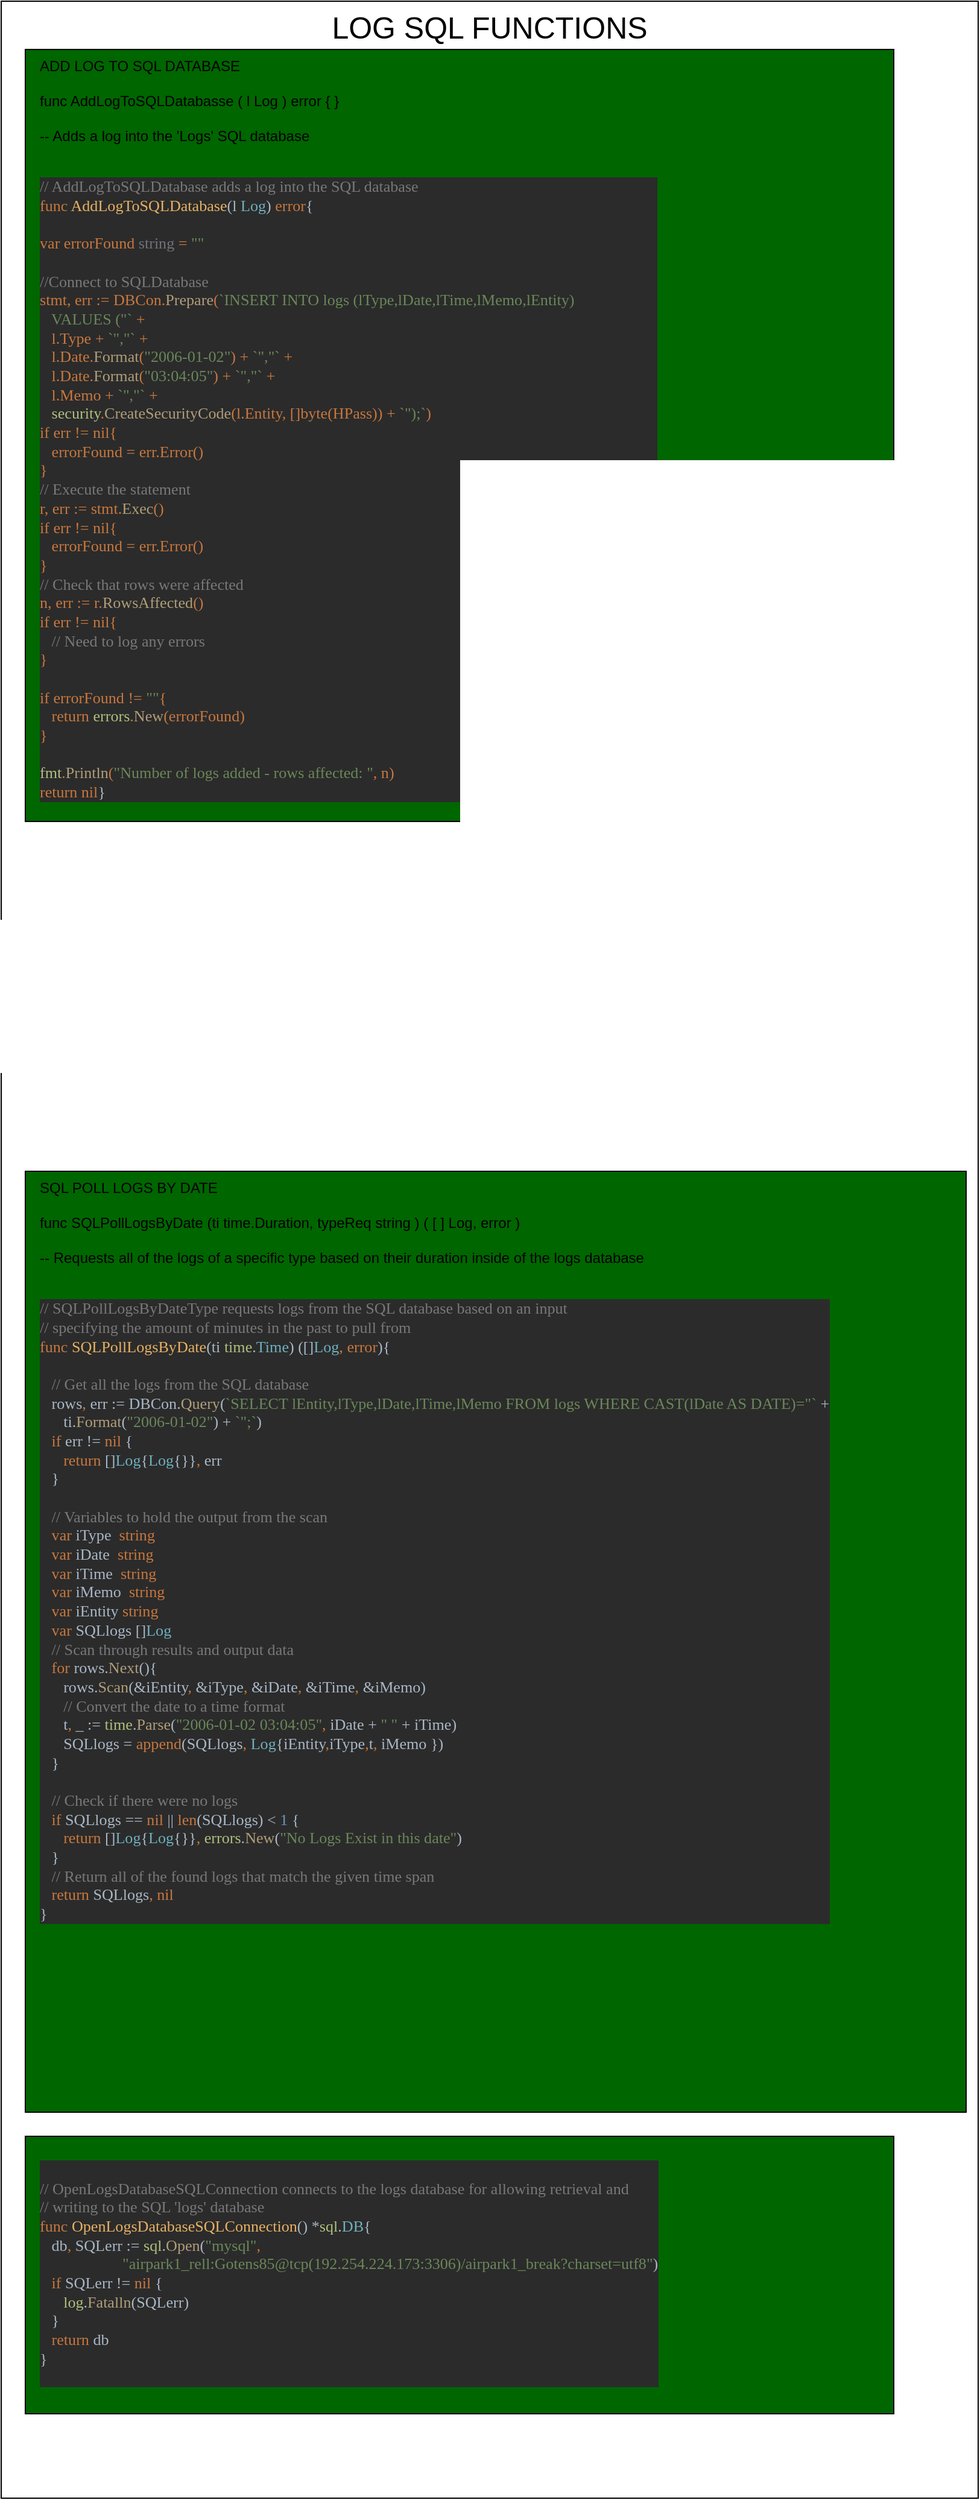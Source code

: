 <mxfile version="12.9.8" type="github">
  <diagram id="lD6KHarhcCYwHScnSqFV" name="Page-1">
    <mxGraphModel dx="1251" dy="2060" grid="1" gridSize="10" guides="1" tooltips="1" connect="1" arrows="1" fold="1" page="1" pageScale="1" pageWidth="850" pageHeight="1100" math="0" shadow="0">
      <root>
        <mxCell id="0" />
        <mxCell id="1" parent="0" />
        <mxCell id="ufBeylbA63SAaLsGzbN_-1" value="&lt;font style=&quot;font-size: 25px&quot;&gt;LOG SQL FUNCTIONS&lt;/font&gt;" style="rounded=0;whiteSpace=wrap;html=1;verticalAlign=top;" parent="1" vertex="1">
          <mxGeometry x="10" y="-200" width="810" height="2070" as="geometry" />
        </mxCell>
        <mxCell id="ufBeylbA63SAaLsGzbN_-2" value="&lt;div&gt;ADD LOG TO SQL DATABASE&lt;br&gt;&lt;/div&gt;&lt;div&gt;&lt;br&gt;&lt;/div&gt;&lt;div&gt;func AddLogToSQLDatabasse ( l Log ) error { }&lt;br&gt;&lt;/div&gt;&lt;div&gt;&lt;br&gt;&lt;/div&gt;&lt;div&gt;-- Adds a log into the &#39;Logs&#39; SQL database&lt;br&gt;&lt;/div&gt;&lt;div&gt;&lt;br&gt;&lt;/div&gt;&lt;div&gt;&lt;pre style=&quot;background-color: #2b2b2b ; color: #a9b7c6 ; font-family: &amp;#34;consolas&amp;#34; ; font-size: 9.8pt&quot;&gt;&lt;span style=&quot;color: #787878&quot;&gt;// AddLogToSQLDatabase adds a log into the SQL database&lt;br&gt;&lt;/span&gt;&lt;span style=&quot;color: #c7773e&quot;&gt;func &lt;/span&gt;&lt;span style=&quot;color: #e6b163&quot;&gt;AddLogToSQLDatabase&lt;/span&gt;(l &lt;span style=&quot;color: #6fafbd&quot;&gt;Log&lt;/span&gt;) &lt;span style=&quot;color: #c7773e&quot;&gt;error&lt;/span&gt;{&lt;br&gt;   &lt;span style=&quot;color: #c7773e&quot;&gt;&lt;br&gt;&lt;span style=&quot;color: #c7773e&quot;&gt;var &lt;/span&gt;errorFound &lt;span style=&quot;color: #72737a&quot;&gt;string &lt;/span&gt;= &lt;span style=&quot;color: #6a8759&quot;&gt;&quot;&quot;&lt;br&gt;&lt;/span&gt;&lt;span style=&quot;color: #6a8759&quot;&gt;&lt;br&gt;&lt;/span&gt;&lt;span style=&quot;color: #787878&quot;&gt;//Connect to SQLDatabase&lt;br&gt;&lt;/span&gt;stmt&lt;span style=&quot;color: #cc7832&quot;&gt;, &lt;/span&gt;err := DBCon.&lt;span style=&quot;color: #b09d79&quot;&gt;Prepare&lt;/span&gt;(&lt;span style=&quot;color: #6a8759&quot;&gt;`INSERT INTO logs (lType,lDate,lTime,lMemo,lEntity)                     &lt;br&gt;&lt;/span&gt;&lt;span style=&quot;color: #6a8759&quot;&gt;   VALUES (&quot;` &lt;/span&gt;+&lt;br&gt;   l.Type + &lt;span style=&quot;color: #6a8759&quot;&gt;`&quot;,&quot;` &lt;/span&gt;+&lt;br&gt;   l.Date.&lt;span style=&quot;color: #b09d79&quot;&gt;Format&lt;/span&gt;(&lt;span style=&quot;color: #6a8759&quot;&gt;&quot;2006-01-02&quot;&lt;/span&gt;) + &lt;span style=&quot;color: #6a8759&quot;&gt;`&quot;,&quot;` &lt;/span&gt;+&lt;br&gt;   l.Date.&lt;span style=&quot;color: #b09d79&quot;&gt;Format&lt;/span&gt;(&lt;span style=&quot;color: #6a8759&quot;&gt;&quot;03:04:05&quot;&lt;/span&gt;) + &lt;span style=&quot;color: #6a8759&quot;&gt;`&quot;,&quot;` &lt;/span&gt;+&lt;br&gt;   l.Memo + &lt;span style=&quot;color: #6a8759&quot;&gt;`&quot;,&quot;` &lt;/span&gt;+&lt;br&gt;   &lt;span style=&quot;color: #afbf7e&quot;&gt;security&lt;/span&gt;.&lt;span style=&quot;color: #b09d79&quot;&gt;CreateSecurityCode&lt;/span&gt;(l.Entity&lt;span style=&quot;color: #cc7832&quot;&gt;, &lt;/span&gt;[]&lt;span style=&quot;color: #c7773e&quot;&gt;byte&lt;/span&gt;(HPass)) + &lt;span style=&quot;color: #6a8759&quot;&gt;`&quot;);`&lt;/span&gt;)&lt;br&gt;&lt;span style=&quot;color: #c7773e&quot;&gt;if &lt;/span&gt;err != &lt;span style=&quot;color: #c7773e&quot;&gt;nil&lt;/span&gt;{&lt;br&gt;   errorFound = err.&lt;span style=&quot;color: #c7773e&quot;&gt;Error&lt;/span&gt;()&lt;br&gt;}&lt;br&gt;&lt;span style=&quot;color: #787878&quot;&gt;// Execute the statement&lt;br&gt;&lt;/span&gt;r&lt;span style=&quot;color: #cc7832&quot;&gt;, &lt;/span&gt;err := stmt.&lt;span style=&quot;color: #b09d79&quot;&gt;Exec&lt;/span&gt;()&lt;br&gt;&lt;span style=&quot;color: #c7773e&quot;&gt;if &lt;/span&gt;err != &lt;span style=&quot;color: #c7773e&quot;&gt;nil&lt;/span&gt;{&lt;br&gt;   errorFound = err.&lt;span style=&quot;color: #c7773e&quot;&gt;Error&lt;/span&gt;()&lt;br&gt;}&lt;br&gt;&lt;span style=&quot;color: #787878&quot;&gt;// Check that rows were affected&lt;br&gt;&lt;/span&gt;n&lt;span style=&quot;color: #cc7832&quot;&gt;, &lt;/span&gt;err := r.&lt;span style=&quot;color: #b09d79&quot;&gt;RowsAffected&lt;/span&gt;()&lt;br&gt;&lt;span style=&quot;color: #c7773e&quot;&gt;if &lt;/span&gt;err != &lt;span style=&quot;color: #c7773e&quot;&gt;nil&lt;/span&gt;{&lt;br&gt;   &lt;span style=&quot;color: #787878&quot;&gt;// Need to log any errors&lt;br&gt;&lt;/span&gt;}&lt;br&gt;&lt;br&gt;&lt;span style=&quot;color: #c7773e&quot;&gt;if &lt;/span&gt;errorFound != &lt;span style=&quot;color: #6a8759&quot;&gt;&quot;&quot;&lt;/span&gt;{&lt;br&gt;   &lt;span style=&quot;color: #c7773e&quot;&gt;return &lt;/span&gt;&lt;span style=&quot;color: #afbf7e&quot;&gt;errors&lt;/span&gt;.&lt;span style=&quot;color: #b09d79&quot;&gt;New&lt;/span&gt;(errorFound)&lt;br&gt;}&lt;br&gt;&lt;br&gt;&lt;span style=&quot;color: #afbf7e&quot;&gt;fmt&lt;/span&gt;.&lt;span style=&quot;color: #b09d79&quot;&gt;Println&lt;/span&gt;(&lt;span style=&quot;color: #6a8759&quot;&gt;&quot;Number of logs added - rows affected: &quot;&lt;/span&gt;&lt;span style=&quot;color: #cc7832&quot;&gt;, &lt;/span&gt;n)&lt;br&gt;&lt;span style=&quot;color: #c7773e&quot;&gt;return nil&lt;/span&gt;&lt;/span&gt;}&lt;/pre&gt;&lt;/div&gt;&lt;div&gt;&lt;br&gt;&lt;br&gt;&lt;/div&gt;" style="rounded=0;whiteSpace=wrap;html=1;fillColor=#006600;align=left;verticalAlign=top;spacingLeft=10;" parent="1" vertex="1">
          <mxGeometry x="30" y="-160" width="720" height="640" as="geometry" />
        </mxCell>
        <mxCell id="ufBeylbA63SAaLsGzbN_-3" value="&lt;div&gt;SQL POLL LOGS BY DATE&lt;br&gt;&lt;/div&gt;&lt;div&gt;&lt;br&gt;&lt;/div&gt;&lt;div&gt;func SQLPollLogsByDate (ti time.Duration, typeReq string ) ( [ ] Log, error )&lt;br&gt;&lt;/div&gt;&lt;div&gt;&lt;br&gt;&lt;/div&gt;&lt;div&gt;-- Requests all of the logs of a specific type based on their duration inside of the logs database&lt;br&gt;&lt;/div&gt;&lt;div&gt;&lt;br&gt;&lt;/div&gt;&lt;div&gt;&lt;pre style=&quot;background-color: #2b2b2b ; color: #a9b7c6 ; font-family: &amp;#34;consolas&amp;#34; ; font-size: 9.8pt&quot;&gt;&lt;span style=&quot;color: #787878&quot;&gt;// SQLPollLogsByDateType requests logs from the SQL database based on an input&lt;br&gt;&lt;/span&gt;&lt;span style=&quot;color: #787878&quot;&gt;// specifying the amount of minutes in the past to pull from&lt;br&gt;&lt;/span&gt;&lt;span style=&quot;color: #c7773e&quot;&gt;func &lt;/span&gt;&lt;span style=&quot;color: #e6b163&quot;&gt;SQLPollLogsByDate&lt;/span&gt;(ti &lt;span style=&quot;color: #afbf7e&quot;&gt;time&lt;/span&gt;.&lt;span style=&quot;color: #6fafbd&quot;&gt;Time&lt;/span&gt;) ([]&lt;span style=&quot;color: #6fafbd&quot;&gt;Log&lt;/span&gt;&lt;span style=&quot;color: #cc7832&quot;&gt;, &lt;/span&gt;&lt;span style=&quot;color: #c7773e&quot;&gt;error&lt;/span&gt;){&lt;br&gt;&lt;br&gt;   &lt;span style=&quot;color: #787878&quot;&gt;// Get all the logs from the SQL database&lt;br&gt;&lt;/span&gt;&lt;span style=&quot;color: #787878&quot;&gt;   &lt;/span&gt;rows&lt;span style=&quot;color: #cc7832&quot;&gt;, &lt;/span&gt;err := DBCon.&lt;span style=&quot;color: #b09d79&quot;&gt;Query&lt;/span&gt;(&lt;span style=&quot;color: #6a8759&quot;&gt;`SELECT lEntity,lType,lDate,lTime,lMemo FROM logs WHERE CAST(lDate AS DATE)=&quot;` &lt;/span&gt;+&lt;br&gt;      ti.&lt;span style=&quot;color: #b09d79&quot;&gt;Format&lt;/span&gt;(&lt;span style=&quot;color: #6a8759&quot;&gt;&quot;2006-01-02&quot;&lt;/span&gt;) + &lt;span style=&quot;color: #6a8759&quot;&gt;`&quot;;`&lt;/span&gt;)&lt;br&gt;   &lt;span style=&quot;color: #c7773e&quot;&gt;if &lt;/span&gt;err != &lt;span style=&quot;color: #c7773e&quot;&gt;nil &lt;/span&gt;{&lt;br&gt;      &lt;span style=&quot;color: #c7773e&quot;&gt;return &lt;/span&gt;[]&lt;span style=&quot;color: #6fafbd&quot;&gt;Log&lt;/span&gt;{&lt;span style=&quot;color: #6fafbd&quot;&gt;Log&lt;/span&gt;{}}&lt;span style=&quot;color: #cc7832&quot;&gt;, &lt;/span&gt;err&lt;br&gt;   }&lt;br&gt;&lt;br&gt;   &lt;span style=&quot;color: #787878&quot;&gt;// Variables to hold the output from the scan&lt;br&gt;&lt;/span&gt;&lt;span style=&quot;color: #787878&quot;&gt;   &lt;/span&gt;&lt;span style=&quot;color: #c7773e&quot;&gt;var &lt;/span&gt;iType  &lt;span style=&quot;color: #c7773e&quot;&gt;string&lt;br&gt;&lt;/span&gt;&lt;span style=&quot;color: #c7773e&quot;&gt;   var &lt;/span&gt;iDate  &lt;span style=&quot;color: #c7773e&quot;&gt;string&lt;br&gt;&lt;/span&gt;&lt;span style=&quot;color: #c7773e&quot;&gt;   var &lt;/span&gt;iTime  &lt;span style=&quot;color: #c7773e&quot;&gt;string&lt;br&gt;&lt;/span&gt;&lt;span style=&quot;color: #c7773e&quot;&gt;   var &lt;/span&gt;iMemo  &lt;span style=&quot;color: #c7773e&quot;&gt;string&lt;br&gt;&lt;/span&gt;&lt;span style=&quot;color: #c7773e&quot;&gt;   var &lt;/span&gt;iEntity &lt;span style=&quot;color: #c7773e&quot;&gt;string&lt;br&gt;&lt;/span&gt;&lt;span style=&quot;color: #c7773e&quot;&gt;   var &lt;/span&gt;SQLlogs []&lt;span style=&quot;color: #6fafbd&quot;&gt;Log&lt;br&gt;&lt;/span&gt;&lt;span style=&quot;color: #6fafbd&quot;&gt;   &lt;/span&gt;&lt;span style=&quot;color: #787878&quot;&gt;// Scan through results and output data&lt;br&gt;&lt;/span&gt;&lt;span style=&quot;color: #787878&quot;&gt;   &lt;/span&gt;&lt;span style=&quot;color: #c7773e&quot;&gt;for &lt;/span&gt;rows.&lt;span style=&quot;color: #b09d79&quot;&gt;Next&lt;/span&gt;(){&lt;br&gt;      rows.&lt;span style=&quot;color: #b09d79&quot;&gt;Scan&lt;/span&gt;(&amp;amp;iEntity&lt;span style=&quot;color: #cc7832&quot;&gt;, &lt;/span&gt;&amp;amp;iType&lt;span style=&quot;color: #cc7832&quot;&gt;, &lt;/span&gt;&amp;amp;iDate&lt;span style=&quot;color: #cc7832&quot;&gt;, &lt;/span&gt;&amp;amp;iTime&lt;span style=&quot;color: #cc7832&quot;&gt;, &lt;/span&gt;&amp;amp;iMemo)&lt;br&gt;      &lt;span style=&quot;color: #787878&quot;&gt;// Convert the date to a time format&lt;br&gt;&lt;/span&gt;&lt;span style=&quot;color: #787878&quot;&gt;      &lt;/span&gt;t&lt;span style=&quot;color: #cc7832&quot;&gt;, &lt;/span&gt;_ := &lt;span style=&quot;color: #afbf7e&quot;&gt;time&lt;/span&gt;.&lt;span style=&quot;color: #b09d79&quot;&gt;Parse&lt;/span&gt;(&lt;span style=&quot;color: #6a8759&quot;&gt;&quot;2006-01-02 03:04:05&quot;&lt;/span&gt;&lt;span style=&quot;color: #cc7832&quot;&gt;, &lt;/span&gt;iDate + &lt;span style=&quot;color: #6a8759&quot;&gt;&quot; &quot; &lt;/span&gt;+ iTime)&lt;br&gt;      SQLlogs = &lt;span style=&quot;color: #c7773e&quot;&gt;append&lt;/span&gt;(SQLlogs&lt;span style=&quot;color: #cc7832&quot;&gt;, &lt;/span&gt;&lt;span style=&quot;color: #6fafbd&quot;&gt;Log&lt;/span&gt;{iEntity&lt;span style=&quot;color: #cc7832&quot;&gt;,&lt;/span&gt;iType&lt;span style=&quot;color: #cc7832&quot;&gt;,&lt;/span&gt;t&lt;span style=&quot;color: #cc7832&quot;&gt;, &lt;/span&gt;iMemo })&lt;br&gt;   }&lt;br&gt;&lt;br&gt;   &lt;span style=&quot;color: #787878&quot;&gt;// Check if there were no logs&lt;br&gt;&lt;/span&gt;&lt;span style=&quot;color: #787878&quot;&gt;   &lt;/span&gt;&lt;span style=&quot;color: #c7773e&quot;&gt;if &lt;/span&gt;SQLlogs == &lt;span style=&quot;color: #c7773e&quot;&gt;nil &lt;/span&gt;|| &lt;span style=&quot;color: #c7773e&quot;&gt;len&lt;/span&gt;(SQLlogs) &amp;lt; &lt;span style=&quot;color: #6897bb&quot;&gt;1 &lt;/span&gt;{&lt;br&gt;      &lt;span style=&quot;color: #c7773e&quot;&gt;return &lt;/span&gt;[]&lt;span style=&quot;color: #6fafbd&quot;&gt;Log&lt;/span&gt;{&lt;span style=&quot;color: #6fafbd&quot;&gt;Log&lt;/span&gt;{}}&lt;span style=&quot;color: #cc7832&quot;&gt;, &lt;/span&gt;&lt;span style=&quot;color: #afbf7e&quot;&gt;errors&lt;/span&gt;.&lt;span style=&quot;color: #b09d79&quot;&gt;New&lt;/span&gt;(&lt;span style=&quot;color: #6a8759&quot;&gt;&quot;No Logs Exist in this date&quot;&lt;/span&gt;)&lt;br&gt;   }&lt;br&gt;   &lt;span style=&quot;color: #787878&quot;&gt;// Return all of the found logs that match the given time span&lt;br&gt;&lt;/span&gt;&lt;span style=&quot;color: #787878&quot;&gt;   &lt;/span&gt;&lt;span style=&quot;color: #c7773e&quot;&gt;return &lt;/span&gt;SQLlogs&lt;span style=&quot;color: #cc7832&quot;&gt;, &lt;/span&gt;&lt;span style=&quot;color: #c7773e&quot;&gt;nil&lt;br&gt;&lt;/span&gt;}&lt;/pre&gt;&lt;/div&gt;&lt;div&gt;&lt;br&gt;&lt;br&gt;&lt;/div&gt;" style="rounded=0;whiteSpace=wrap;html=1;fillColor=#006600;align=left;verticalAlign=top;spacingLeft=10;" parent="1" vertex="1">
          <mxGeometry x="30" y="770" width="780" height="780" as="geometry" />
        </mxCell>
        <mxCell id="ufBeylbA63SAaLsGzbN_-4" value="&lt;pre style=&quot;background-color: #2b2b2b ; color: #a9b7c6 ; font-family: &amp;#34;consolas&amp;#34; ; font-size: 9.8pt&quot;&gt;&lt;br&gt;&lt;span style=&quot;color: #c7773e&quot;&gt;&lt;span style=&quot;color: #787878&quot;&gt;// OpenLogsDatabaseSQLConnection connects to the logs database for allowing retrieval and&lt;br&gt;&lt;/span&gt;&lt;span style=&quot;color: #787878&quot;&gt;// writing to the SQL &#39;logs&#39; database&lt;br&gt;&lt;/span&gt;func &lt;/span&gt;&lt;span style=&quot;color: #e6b163&quot;&gt;OpenLogsDatabaseSQLConnection&lt;/span&gt;() *&lt;span style=&quot;color: #afbf7e&quot;&gt;sql&lt;/span&gt;.&lt;span style=&quot;color: #6fafbd&quot;&gt;DB&lt;/span&gt;{&lt;br&gt;   db&lt;span style=&quot;color: #cc7832&quot;&gt;, &lt;/span&gt;SQLerr := &lt;span style=&quot;color: #afbf7e&quot;&gt;sql&lt;/span&gt;.&lt;span style=&quot;color: #b09d79&quot;&gt;Open&lt;/span&gt;(&lt;span style=&quot;color: #6a8759&quot;&gt;&quot;mysql&quot;&lt;/span&gt;&lt;span style=&quot;color: #cc7832&quot;&gt;, &lt;/span&gt;&lt;span style=&quot;color: #6a8759&quot;&gt;&lt;br&gt;                     &quot;airpark1_rell:Gotens85@tcp(192.254.224.173:3306)/airpark1_break?charset=utf8&quot;&lt;/span&gt;)&lt;br&gt;   &lt;span style=&quot;color: #c7773e&quot;&gt;if &lt;/span&gt;SQLerr != &lt;span style=&quot;color: #c7773e&quot;&gt;nil &lt;/span&gt;{&lt;br&gt;      &lt;span style=&quot;color: #afbf7e&quot;&gt;log&lt;/span&gt;.&lt;span style=&quot;color: #b09d79&quot;&gt;Fatalln&lt;/span&gt;(SQLerr)&lt;br&gt;   }&lt;br&gt;   &lt;span style=&quot;color: #c7773e&quot;&gt;return &lt;/span&gt;db&lt;br&gt;}&lt;br&gt;&lt;br&gt;&lt;/pre&gt;" style="rounded=0;whiteSpace=wrap;html=1;fillColor=#006600;align=left;verticalAlign=top;spacingLeft=10;" parent="1" vertex="1">
          <mxGeometry x="30" y="1570" width="720" height="230" as="geometry" />
        </mxCell>
      </root>
    </mxGraphModel>
  </diagram>
</mxfile>

